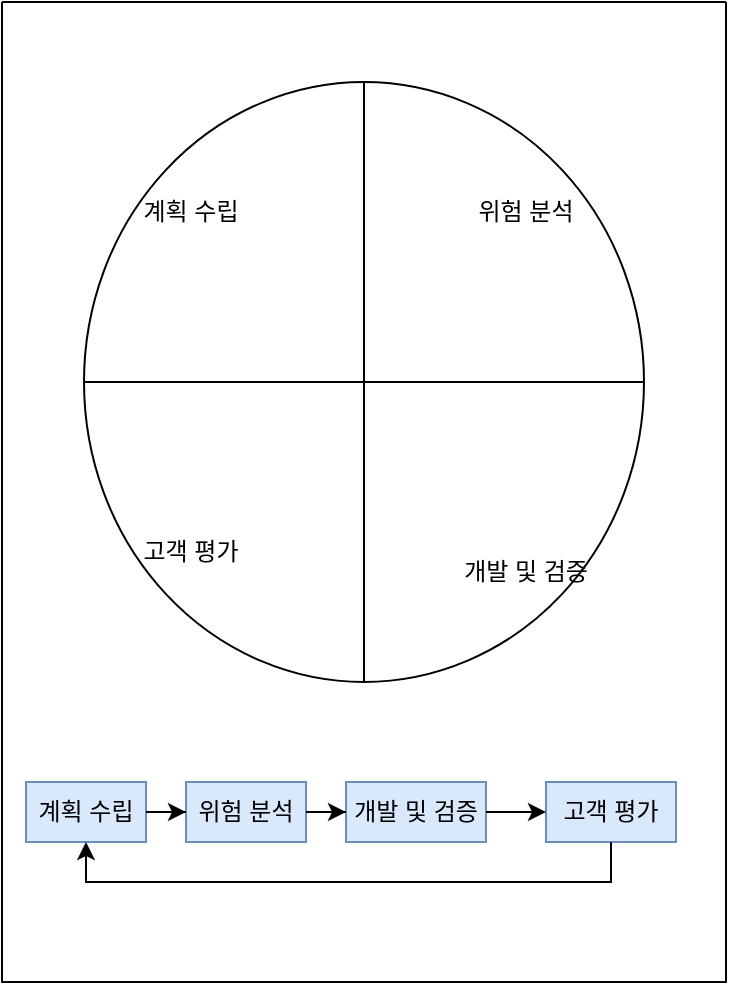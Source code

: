 <mxfile version="21.6.8" type="github">
  <diagram name="페이지-1" id="v46Kw6hZMWN8n9hihEqH">
    <mxGraphModel dx="466" dy="764" grid="1" gridSize="10" guides="1" tooltips="1" connect="1" arrows="1" fold="1" page="1" pageScale="1" pageWidth="827" pageHeight="1169" math="0" shadow="0">
      <root>
        <mxCell id="0" />
        <mxCell id="1" parent="0" />
        <mxCell id="VeEsXfBiNv2vi4JTWARJ-59" value="" style="swimlane;startSize=0;" vertex="1" parent="1">
          <mxGeometry x="68" y="360" width="362" height="490" as="geometry" />
        </mxCell>
        <mxCell id="VeEsXfBiNv2vi4JTWARJ-45" value="" style="verticalLabelPosition=bottom;verticalAlign=top;html=1;shape=mxgraph.flowchart.summing_function;" vertex="1" parent="VeEsXfBiNv2vi4JTWARJ-59">
          <mxGeometry x="41" y="40" width="280" height="300" as="geometry" />
        </mxCell>
        <mxCell id="VeEsXfBiNv2vi4JTWARJ-50" value="계획 수립" style="text;html=1;strokeColor=#6c8ebf;fillColor=#dae8fc;align=center;verticalAlign=middle;whiteSpace=wrap;rounded=0;" vertex="1" parent="VeEsXfBiNv2vi4JTWARJ-59">
          <mxGeometry x="12" y="390" width="60" height="30" as="geometry" />
        </mxCell>
        <mxCell id="VeEsXfBiNv2vi4JTWARJ-51" value="위험 분석" style="text;html=1;strokeColor=#6c8ebf;fillColor=#dae8fc;align=center;verticalAlign=middle;whiteSpace=wrap;rounded=0;" vertex="1" parent="VeEsXfBiNv2vi4JTWARJ-59">
          <mxGeometry x="92" y="390" width="60" height="30" as="geometry" />
        </mxCell>
        <mxCell id="VeEsXfBiNv2vi4JTWARJ-52" value="개발 및 검증" style="text;html=1;strokeColor=#6c8ebf;fillColor=#dae8fc;align=center;verticalAlign=middle;whiteSpace=wrap;rounded=0;" vertex="1" parent="VeEsXfBiNv2vi4JTWARJ-59">
          <mxGeometry x="172" y="390" width="70" height="30" as="geometry" />
        </mxCell>
        <mxCell id="VeEsXfBiNv2vi4JTWARJ-53" value="고객 평가" style="text;html=1;strokeColor=#6c8ebf;fillColor=#dae8fc;align=center;verticalAlign=middle;whiteSpace=wrap;rounded=0;" vertex="1" parent="VeEsXfBiNv2vi4JTWARJ-59">
          <mxGeometry x="272" y="390" width="65" height="30" as="geometry" />
        </mxCell>
        <mxCell id="VeEsXfBiNv2vi4JTWARJ-54" style="edgeStyle=orthogonalEdgeStyle;rounded=0;orthogonalLoop=1;jettySize=auto;html=1;" edge="1" parent="VeEsXfBiNv2vi4JTWARJ-59" source="VeEsXfBiNv2vi4JTWARJ-50" target="VeEsXfBiNv2vi4JTWARJ-51">
          <mxGeometry relative="1" as="geometry" />
        </mxCell>
        <mxCell id="VeEsXfBiNv2vi4JTWARJ-55" style="edgeStyle=orthogonalEdgeStyle;rounded=0;orthogonalLoop=1;jettySize=auto;html=1;" edge="1" parent="VeEsXfBiNv2vi4JTWARJ-59" source="VeEsXfBiNv2vi4JTWARJ-51" target="VeEsXfBiNv2vi4JTWARJ-52">
          <mxGeometry relative="1" as="geometry" />
        </mxCell>
        <mxCell id="VeEsXfBiNv2vi4JTWARJ-56" style="edgeStyle=orthogonalEdgeStyle;rounded=0;orthogonalLoop=1;jettySize=auto;html=1;" edge="1" parent="VeEsXfBiNv2vi4JTWARJ-59" source="VeEsXfBiNv2vi4JTWARJ-52" target="VeEsXfBiNv2vi4JTWARJ-53">
          <mxGeometry relative="1" as="geometry" />
        </mxCell>
        <mxCell id="VeEsXfBiNv2vi4JTWARJ-57" style="edgeStyle=orthogonalEdgeStyle;rounded=0;orthogonalLoop=1;jettySize=auto;html=1;entryX=0.5;entryY=1;entryDx=0;entryDy=0;" edge="1" parent="VeEsXfBiNv2vi4JTWARJ-59" source="VeEsXfBiNv2vi4JTWARJ-53" target="VeEsXfBiNv2vi4JTWARJ-50">
          <mxGeometry relative="1" as="geometry">
            <Array as="points">
              <mxPoint x="305" y="440" />
              <mxPoint x="42" y="440" />
            </Array>
          </mxGeometry>
        </mxCell>
        <mxCell id="VeEsXfBiNv2vi4JTWARJ-43" value="" style="shape=image;html=1;verticalAlign=top;verticalLabelPosition=bottom;labelBackgroundColor=#ffffff;imageAspect=0;aspect=fixed;image=https://cdn0.iconfinder.com/data/icons/phosphor-regular-vol-4/256/spiral-128.png;strokeWidth=1;perimeterSpacing=0;opacity=50;" vertex="1" parent="VeEsXfBiNv2vi4JTWARJ-59">
          <mxGeometry x="67" y="75" width="230" height="230" as="geometry" />
        </mxCell>
        <mxCell id="VeEsXfBiNv2vi4JTWARJ-46" value="위험 분석" style="text;html=1;strokeColor=none;fillColor=none;align=center;verticalAlign=middle;whiteSpace=wrap;rounded=0;" vertex="1" parent="VeEsXfBiNv2vi4JTWARJ-59">
          <mxGeometry x="232" y="90" width="60" height="30" as="geometry" />
        </mxCell>
        <mxCell id="VeEsXfBiNv2vi4JTWARJ-49" value="계획 수립" style="text;html=1;strokeColor=none;fillColor=none;align=center;verticalAlign=middle;whiteSpace=wrap;rounded=0;" vertex="1" parent="VeEsXfBiNv2vi4JTWARJ-59">
          <mxGeometry x="62" y="90" width="65" height="30" as="geometry" />
        </mxCell>
        <mxCell id="VeEsXfBiNv2vi4JTWARJ-48" value="고객 평가" style="text;html=1;strokeColor=none;fillColor=none;align=center;verticalAlign=middle;whiteSpace=wrap;rounded=0;" vertex="1" parent="VeEsXfBiNv2vi4JTWARJ-59">
          <mxGeometry x="62" y="260" width="65" height="30" as="geometry" />
        </mxCell>
        <mxCell id="VeEsXfBiNv2vi4JTWARJ-47" value="개발 및 검증" style="text;html=1;strokeColor=none;fillColor=none;align=center;verticalAlign=middle;whiteSpace=wrap;rounded=0;" vertex="1" parent="VeEsXfBiNv2vi4JTWARJ-59">
          <mxGeometry x="227" y="270" width="70" height="30" as="geometry" />
        </mxCell>
      </root>
    </mxGraphModel>
  </diagram>
</mxfile>

